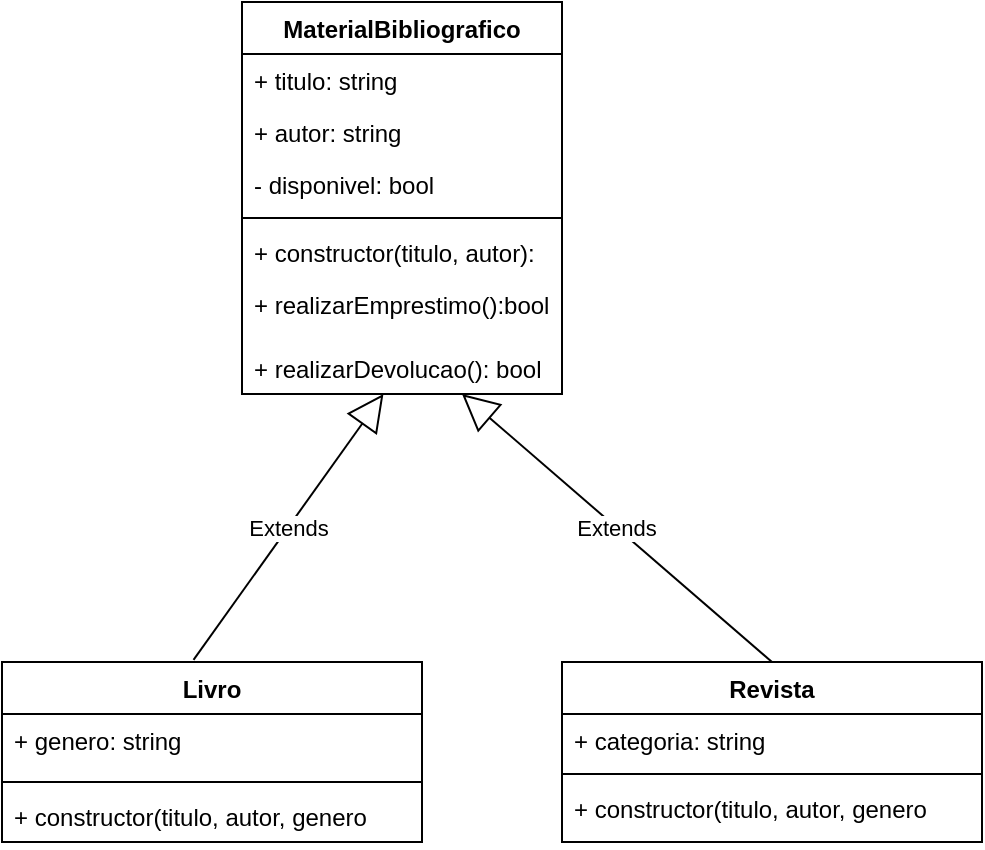 <mxfile version="23.0.0" type="device">
  <diagram id="C5RBs43oDa-KdzZeNtuy" name="Page-1">
    <mxGraphModel dx="458" dy="751" grid="1" gridSize="10" guides="1" tooltips="1" connect="1" arrows="1" fold="1" page="1" pageScale="1" pageWidth="827" pageHeight="1169" math="0" shadow="0">
      <root>
        <mxCell id="WIyWlLk6GJQsqaUBKTNV-0" />
        <mxCell id="WIyWlLk6GJQsqaUBKTNV-1" parent="WIyWlLk6GJQsqaUBKTNV-0" />
        <mxCell id="9LPP-8HoyFJYLj3SCZHp-0" value="MaterialBibliografico" style="swimlane;fontStyle=1;align=center;verticalAlign=top;childLayout=stackLayout;horizontal=1;startSize=26;horizontalStack=0;resizeParent=1;resizeParentMax=0;resizeLast=0;collapsible=1;marginBottom=0;whiteSpace=wrap;html=1;" vertex="1" parent="WIyWlLk6GJQsqaUBKTNV-1">
          <mxGeometry x="160" y="80" width="160" height="196" as="geometry" />
        </mxCell>
        <mxCell id="9LPP-8HoyFJYLj3SCZHp-1" value="+ titulo: string" style="text;strokeColor=none;fillColor=none;align=left;verticalAlign=top;spacingLeft=4;spacingRight=4;overflow=hidden;rotatable=0;points=[[0,0.5],[1,0.5]];portConstraint=eastwest;whiteSpace=wrap;html=1;" vertex="1" parent="9LPP-8HoyFJYLj3SCZHp-0">
          <mxGeometry y="26" width="160" height="26" as="geometry" />
        </mxCell>
        <mxCell id="9LPP-8HoyFJYLj3SCZHp-4" value="+ autor: string" style="text;strokeColor=none;fillColor=none;align=left;verticalAlign=top;spacingLeft=4;spacingRight=4;overflow=hidden;rotatable=0;points=[[0,0.5],[1,0.5]];portConstraint=eastwest;whiteSpace=wrap;html=1;" vertex="1" parent="9LPP-8HoyFJYLj3SCZHp-0">
          <mxGeometry y="52" width="160" height="26" as="geometry" />
        </mxCell>
        <mxCell id="9LPP-8HoyFJYLj3SCZHp-5" value="- disponivel: bool&lt;br&gt;&amp;nbsp;" style="text;strokeColor=none;fillColor=none;align=left;verticalAlign=top;spacingLeft=4;spacingRight=4;overflow=hidden;rotatable=0;points=[[0,0.5],[1,0.5]];portConstraint=eastwest;whiteSpace=wrap;html=1;" vertex="1" parent="9LPP-8HoyFJYLj3SCZHp-0">
          <mxGeometry y="78" width="160" height="26" as="geometry" />
        </mxCell>
        <mxCell id="9LPP-8HoyFJYLj3SCZHp-2" value="" style="line;strokeWidth=1;fillColor=none;align=left;verticalAlign=middle;spacingTop=-1;spacingLeft=3;spacingRight=3;rotatable=0;labelPosition=right;points=[];portConstraint=eastwest;strokeColor=inherit;" vertex="1" parent="9LPP-8HoyFJYLj3SCZHp-0">
          <mxGeometry y="104" width="160" height="8" as="geometry" />
        </mxCell>
        <mxCell id="9LPP-8HoyFJYLj3SCZHp-3" value="+ constructor(titulo, autor):" style="text;strokeColor=none;fillColor=none;align=left;verticalAlign=top;spacingLeft=4;spacingRight=4;overflow=hidden;rotatable=0;points=[[0,0.5],[1,0.5]];portConstraint=eastwest;whiteSpace=wrap;html=1;" vertex="1" parent="9LPP-8HoyFJYLj3SCZHp-0">
          <mxGeometry y="112" width="160" height="26" as="geometry" />
        </mxCell>
        <mxCell id="9LPP-8HoyFJYLj3SCZHp-6" value="+ realizarEmprestimo():bool" style="text;strokeColor=none;fillColor=none;align=left;verticalAlign=top;spacingLeft=4;spacingRight=4;overflow=hidden;rotatable=0;points=[[0,0.5],[1,0.5]];portConstraint=eastwest;whiteSpace=wrap;html=1;" vertex="1" parent="9LPP-8HoyFJYLj3SCZHp-0">
          <mxGeometry y="138" width="160" height="32" as="geometry" />
        </mxCell>
        <mxCell id="9LPP-8HoyFJYLj3SCZHp-7" value="+ realizarDevolucao(): bool" style="text;strokeColor=none;fillColor=none;align=left;verticalAlign=top;spacingLeft=4;spacingRight=4;overflow=hidden;rotatable=0;points=[[0,0.5],[1,0.5]];portConstraint=eastwest;whiteSpace=wrap;html=1;" vertex="1" parent="9LPP-8HoyFJYLj3SCZHp-0">
          <mxGeometry y="170" width="160" height="26" as="geometry" />
        </mxCell>
        <mxCell id="9LPP-8HoyFJYLj3SCZHp-8" value="Livro" style="swimlane;fontStyle=1;align=center;verticalAlign=top;childLayout=stackLayout;horizontal=1;startSize=26;horizontalStack=0;resizeParent=1;resizeParentMax=0;resizeLast=0;collapsible=1;marginBottom=0;whiteSpace=wrap;html=1;" vertex="1" parent="WIyWlLk6GJQsqaUBKTNV-1">
          <mxGeometry x="40" y="410" width="210" height="90" as="geometry" />
        </mxCell>
        <mxCell id="9LPP-8HoyFJYLj3SCZHp-9" value="+ genero: string" style="text;strokeColor=none;fillColor=none;align=left;verticalAlign=top;spacingLeft=4;spacingRight=4;overflow=hidden;rotatable=0;points=[[0,0.5],[1,0.5]];portConstraint=eastwest;whiteSpace=wrap;html=1;" vertex="1" parent="9LPP-8HoyFJYLj3SCZHp-8">
          <mxGeometry y="26" width="210" height="30" as="geometry" />
        </mxCell>
        <mxCell id="9LPP-8HoyFJYLj3SCZHp-10" value="" style="line;strokeWidth=1;fillColor=none;align=left;verticalAlign=middle;spacingTop=-1;spacingLeft=3;spacingRight=3;rotatable=0;labelPosition=right;points=[];portConstraint=eastwest;strokeColor=inherit;" vertex="1" parent="9LPP-8HoyFJYLj3SCZHp-8">
          <mxGeometry y="56" width="210" height="8" as="geometry" />
        </mxCell>
        <mxCell id="9LPP-8HoyFJYLj3SCZHp-11" value="+ constructor(titulo, autor, genero" style="text;strokeColor=none;fillColor=none;align=left;verticalAlign=top;spacingLeft=4;spacingRight=4;overflow=hidden;rotatable=0;points=[[0,0.5],[1,0.5]];portConstraint=eastwest;whiteSpace=wrap;html=1;" vertex="1" parent="9LPP-8HoyFJYLj3SCZHp-8">
          <mxGeometry y="64" width="210" height="26" as="geometry" />
        </mxCell>
        <mxCell id="9LPP-8HoyFJYLj3SCZHp-12" value="Extends" style="endArrow=block;endSize=16;endFill=0;html=1;rounded=0;exitX=0.456;exitY=-0.012;exitDx=0;exitDy=0;exitPerimeter=0;" edge="1" parent="WIyWlLk6GJQsqaUBKTNV-1" source="9LPP-8HoyFJYLj3SCZHp-8" target="9LPP-8HoyFJYLj3SCZHp-7">
          <mxGeometry width="160" relative="1" as="geometry">
            <mxPoint x="170" y="400" as="sourcePoint" />
            <mxPoint x="238" y="283" as="targetPoint" />
            <mxPoint as="offset" />
          </mxGeometry>
        </mxCell>
        <mxCell id="9LPP-8HoyFJYLj3SCZHp-13" value="Revista" style="swimlane;fontStyle=1;align=center;verticalAlign=top;childLayout=stackLayout;horizontal=1;startSize=26;horizontalStack=0;resizeParent=1;resizeParentMax=0;resizeLast=0;collapsible=1;marginBottom=0;whiteSpace=wrap;html=1;" vertex="1" parent="WIyWlLk6GJQsqaUBKTNV-1">
          <mxGeometry x="320" y="410" width="210" height="90" as="geometry" />
        </mxCell>
        <mxCell id="9LPP-8HoyFJYLj3SCZHp-14" value="+ categoria: string" style="text;strokeColor=none;fillColor=none;align=left;verticalAlign=top;spacingLeft=4;spacingRight=4;overflow=hidden;rotatable=0;points=[[0,0.5],[1,0.5]];portConstraint=eastwest;whiteSpace=wrap;html=1;" vertex="1" parent="9LPP-8HoyFJYLj3SCZHp-13">
          <mxGeometry y="26" width="210" height="26" as="geometry" />
        </mxCell>
        <mxCell id="9LPP-8HoyFJYLj3SCZHp-15" value="" style="line;strokeWidth=1;fillColor=none;align=left;verticalAlign=middle;spacingTop=-1;spacingLeft=3;spacingRight=3;rotatable=0;labelPosition=right;points=[];portConstraint=eastwest;strokeColor=inherit;" vertex="1" parent="9LPP-8HoyFJYLj3SCZHp-13">
          <mxGeometry y="52" width="210" height="8" as="geometry" />
        </mxCell>
        <mxCell id="9LPP-8HoyFJYLj3SCZHp-16" value="+ constructor(titulo, autor, genero" style="text;strokeColor=none;fillColor=none;align=left;verticalAlign=top;spacingLeft=4;spacingRight=4;overflow=hidden;rotatable=0;points=[[0,0.5],[1,0.5]];portConstraint=eastwest;whiteSpace=wrap;html=1;" vertex="1" parent="9LPP-8HoyFJYLj3SCZHp-13">
          <mxGeometry y="60" width="210" height="30" as="geometry" />
        </mxCell>
        <mxCell id="9LPP-8HoyFJYLj3SCZHp-17" value="Extends" style="endArrow=block;endSize=16;endFill=0;html=1;rounded=0;entryX=0.756;entryY=1.154;entryDx=0;entryDy=0;entryPerimeter=0;exitX=0.5;exitY=0;exitDx=0;exitDy=0;" edge="1" parent="WIyWlLk6GJQsqaUBKTNV-1" source="9LPP-8HoyFJYLj3SCZHp-13">
          <mxGeometry width="160" relative="1" as="geometry">
            <mxPoint x="389.04" y="396" as="sourcePoint" />
            <mxPoint x="270.0" y="276.004" as="targetPoint" />
            <mxPoint as="offset" />
          </mxGeometry>
        </mxCell>
      </root>
    </mxGraphModel>
  </diagram>
</mxfile>

